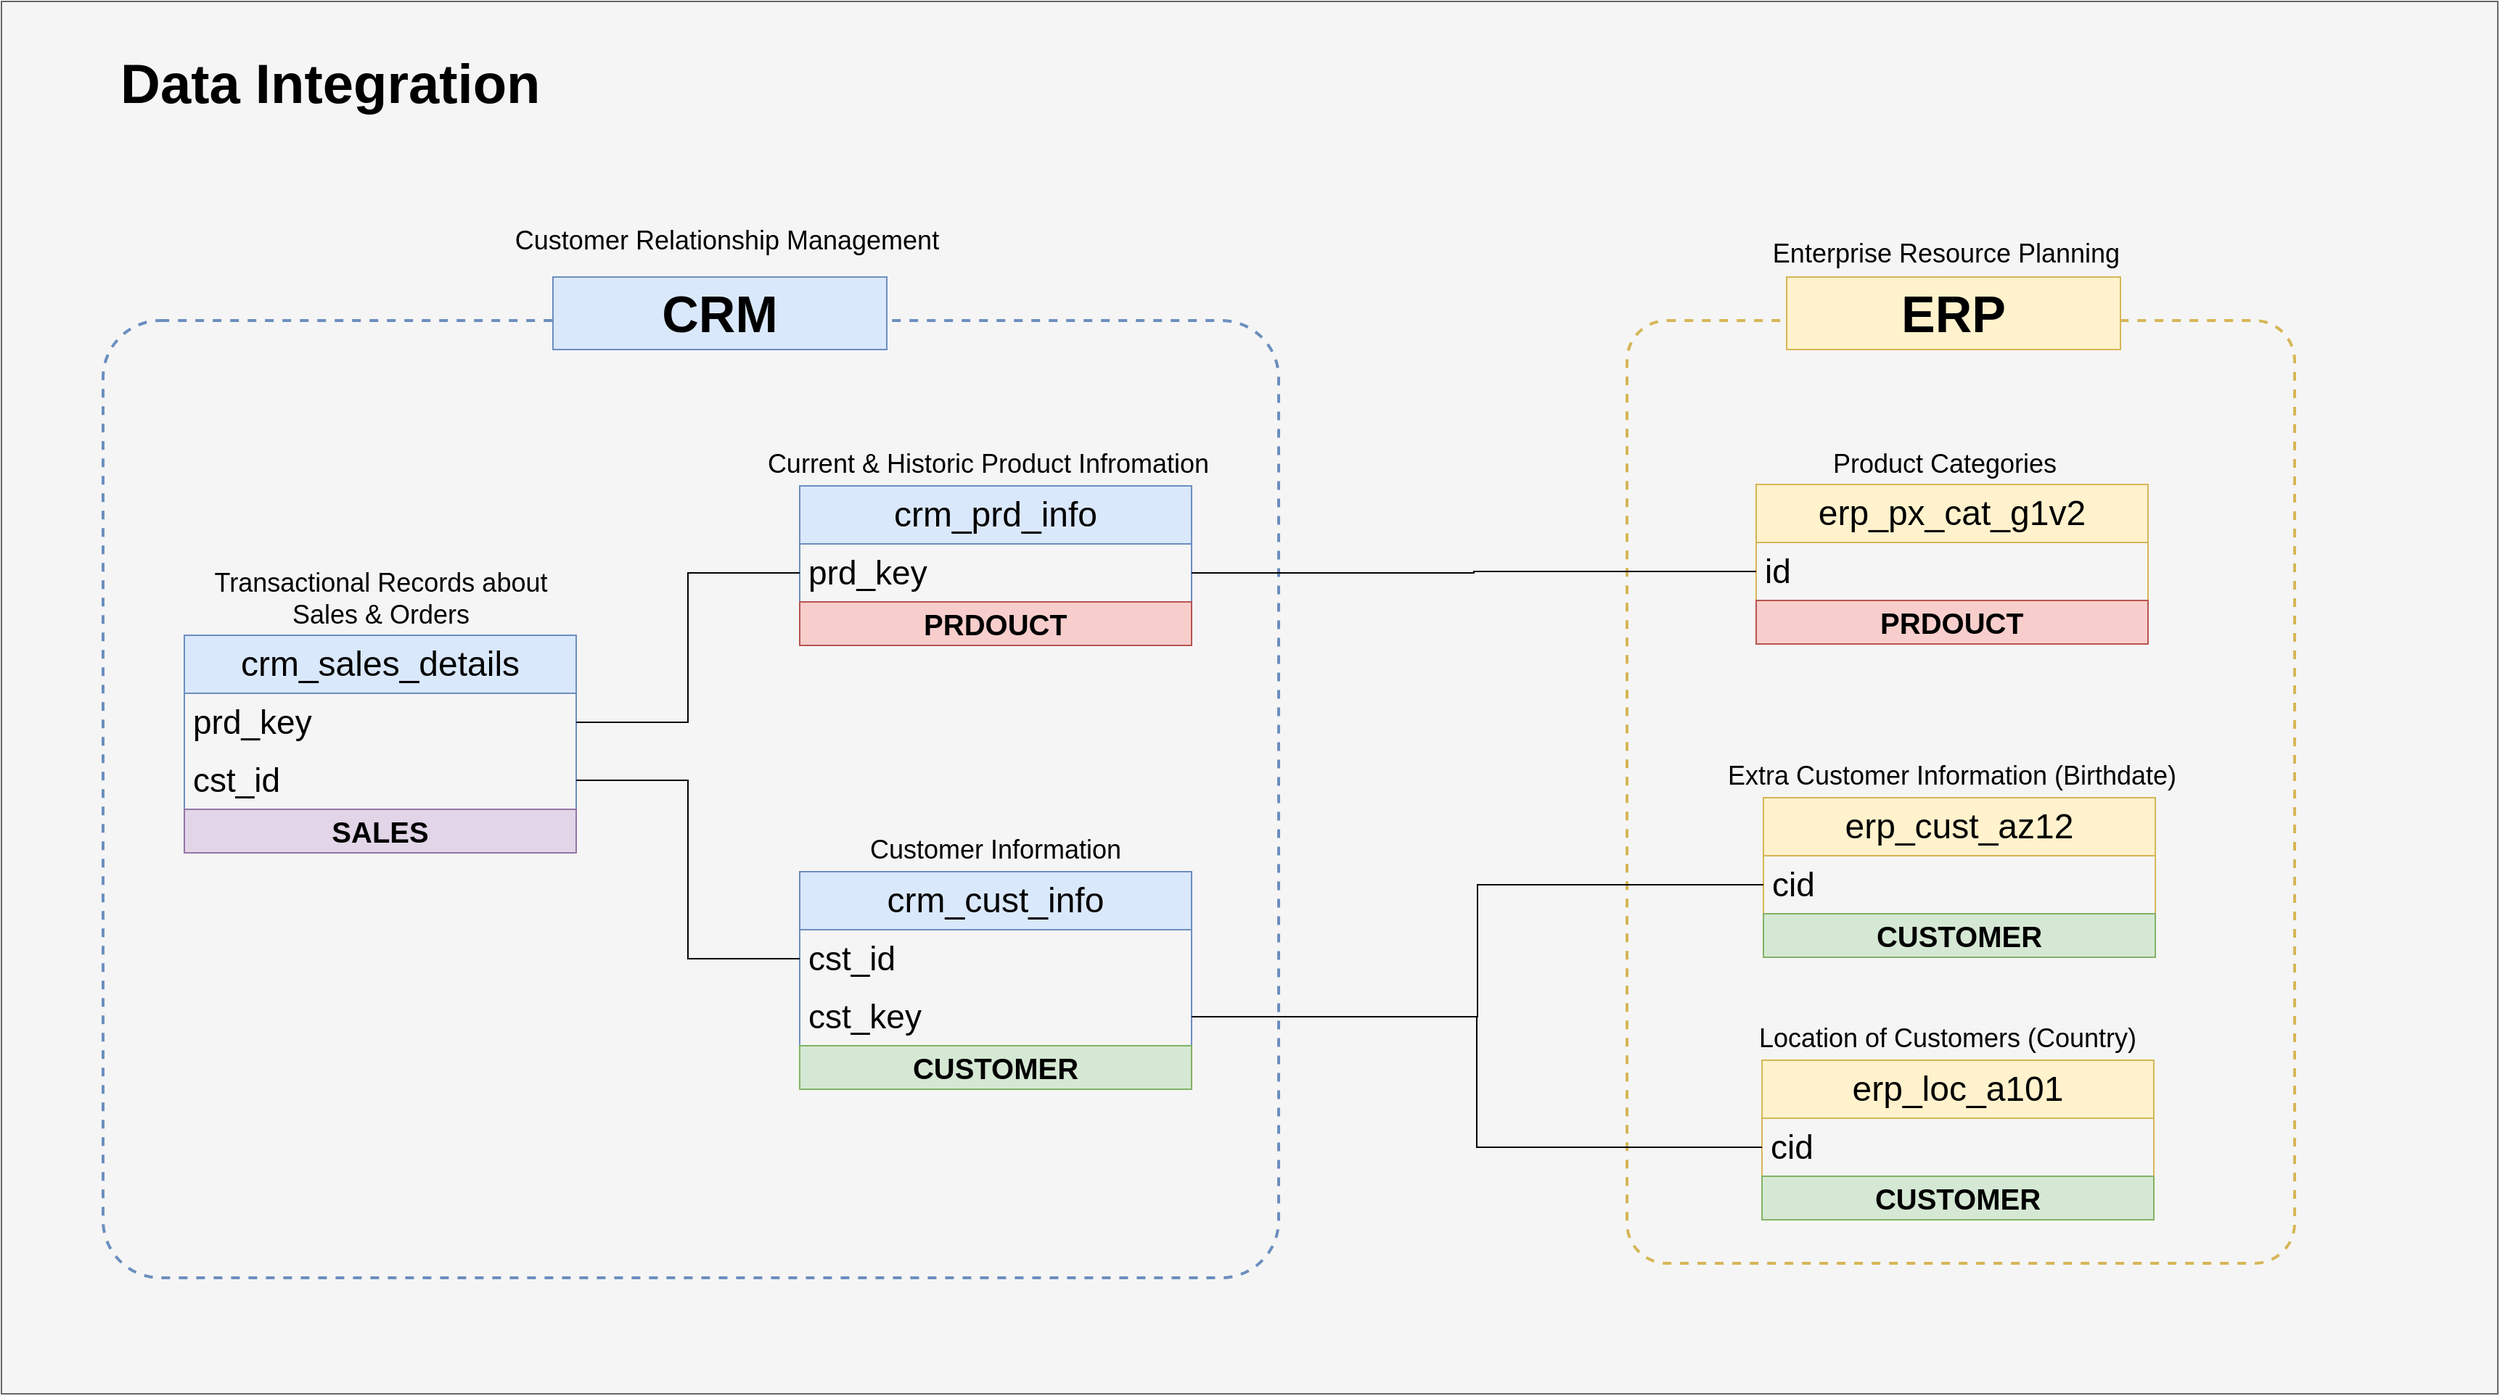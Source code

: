 <mxfile version="26.0.16">
  <diagram name="CRM &amp; ERP" id="hLIjLHAYCb3o381HsihC">
    <mxGraphModel dx="1989" dy="2276" grid="1" gridSize="10" guides="1" tooltips="1" connect="1" arrows="1" fold="1" page="1" pageScale="1" pageWidth="1920" pageHeight="1200" math="0" shadow="0">
      <root>
        <mxCell id="3UP7FawPSVQ9M-GqKKiO-0" />
        <mxCell id="3UP7FawPSVQ9M-GqKKiO-1" parent="3UP7FawPSVQ9M-GqKKiO-0" />
        <mxCell id="LuIoF1an2LmrLUUp3MMJ-0" value="" style="rounded=0;whiteSpace=wrap;html=1;fillColor=#f5f5f5;fontColor=#333333;strokeColor=#666666;" vertex="1" parent="3UP7FawPSVQ9M-GqKKiO-1">
          <mxGeometry x="90" y="-1130" width="1720" height="960" as="geometry" />
        </mxCell>
        <mxCell id="gd-LYYQTuDr1hK2L6fpe-44" value="" style="rounded=1;whiteSpace=wrap;html=1;arcSize=6;fillColor=none;dashed=1;strokeColor=#6c8ebf;strokeWidth=2;" parent="3UP7FawPSVQ9M-GqKKiO-1" vertex="1">
          <mxGeometry x="160" y="-910" width="810" height="660" as="geometry" />
        </mxCell>
        <mxCell id="gd-LYYQTuDr1hK2L6fpe-46" value="" style="rounded=1;whiteSpace=wrap;html=1;arcSize=6;fillColor=none;dashed=1;strokeColor=#d6b656;strokeWidth=2;" parent="3UP7FawPSVQ9M-GqKKiO-1" vertex="1">
          <mxGeometry x="1210" y="-910" width="460" height="650" as="geometry" />
        </mxCell>
        <mxCell id="3UP7FawPSVQ9M-GqKKiO-40" value="&lt;font style=&quot;&quot;&gt;&lt;b&gt;Data Integration&lt;/b&gt;&lt;br style=&quot;font-size: 38px;&quot;&gt;&lt;/font&gt;" style="text;html=1;strokeColor=none;fillColor=none;align=left;verticalAlign=middle;whiteSpace=wrap;rounded=1;fontSize=38;fontFamily=Helvetica;" parent="3UP7FawPSVQ9M-GqKKiO-1" vertex="1">
          <mxGeometry x="170" y="-1100" width="320" height="54" as="geometry" />
        </mxCell>
        <mxCell id="gd-LYYQTuDr1hK2L6fpe-4" value="crm_cust_info" style="swimlane;fontStyle=0;childLayout=stackLayout;horizontal=1;startSize=40;horizontalStack=0;resizeParent=1;resizeParentMax=0;resizeLast=0;collapsible=1;marginBottom=0;whiteSpace=wrap;html=1;rounded=0;fillColor=#dae8fc;strokeColor=#6c8ebf;fontSize=24;" parent="3UP7FawPSVQ9M-GqKKiO-1" vertex="1">
          <mxGeometry x="640" y="-530" width="270" height="150" as="geometry" />
        </mxCell>
        <mxCell id="gd-LYYQTuDr1hK2L6fpe-5" value="cst_id" style="text;strokeColor=none;fillColor=none;align=left;verticalAlign=middle;spacingLeft=4;spacingRight=4;overflow=hidden;points=[[0,0.5],[1,0.5]];portConstraint=eastwest;rotatable=0;whiteSpace=wrap;html=1;fontSize=23;" parent="gd-LYYQTuDr1hK2L6fpe-4" vertex="1">
          <mxGeometry y="40" width="270" height="40" as="geometry" />
        </mxCell>
        <mxCell id="gd-LYYQTuDr1hK2L6fpe-27" value="cst_key" style="text;strokeColor=none;fillColor=none;align=left;verticalAlign=middle;spacingLeft=4;spacingRight=4;overflow=hidden;points=[[0,0.5],[1,0.5]];portConstraint=eastwest;rotatable=0;whiteSpace=wrap;html=1;fontSize=23;" parent="gd-LYYQTuDr1hK2L6fpe-4" vertex="1">
          <mxGeometry y="80" width="270" height="40" as="geometry" />
        </mxCell>
        <mxCell id="bEobllu9cBh29OJUA82D-7" value="CUSTOMER" style="text;html=1;strokeColor=#82b366;fillColor=#d5e8d4;align=center;verticalAlign=middle;whiteSpace=wrap;overflow=hidden;fontSize=20;fontStyle=1" parent="gd-LYYQTuDr1hK2L6fpe-4" vertex="1">
          <mxGeometry y="120" width="270" height="30" as="geometry" />
        </mxCell>
        <mxCell id="gd-LYYQTuDr1hK2L6fpe-8" value="&lt;font style=&quot;font-size: 18px;&quot;&gt;Customer Information&lt;/font&gt;" style="text;html=1;strokeColor=none;fillColor=none;align=center;verticalAlign=middle;whiteSpace=wrap;rounded=0;fontSize=18;" parent="3UP7FawPSVQ9M-GqKKiO-1" vertex="1">
          <mxGeometry x="645" y="-560" width="260" height="30" as="geometry" />
        </mxCell>
        <mxCell id="gd-LYYQTuDr1hK2L6fpe-9" value="crm_prd_info" style="swimlane;fontStyle=0;childLayout=stackLayout;horizontal=1;startSize=40;horizontalStack=0;resizeParent=1;resizeParentMax=0;resizeLast=0;collapsible=1;marginBottom=0;whiteSpace=wrap;html=1;rounded=0;fillColor=#dae8fc;strokeColor=#6c8ebf;fontSize=24;" parent="3UP7FawPSVQ9M-GqKKiO-1" vertex="1">
          <mxGeometry x="640" y="-796" width="270" height="110" as="geometry" />
        </mxCell>
        <mxCell id="gd-LYYQTuDr1hK2L6fpe-10" value="prd_key" style="text;strokeColor=none;fillColor=none;align=left;verticalAlign=middle;spacingLeft=4;spacingRight=4;overflow=hidden;points=[[0,0.5],[1,0.5]];portConstraint=eastwest;rotatable=0;whiteSpace=wrap;html=1;fontSize=23;" parent="gd-LYYQTuDr1hK2L6fpe-9" vertex="1">
          <mxGeometry y="40" width="270" height="40" as="geometry" />
        </mxCell>
        <mxCell id="bEobllu9cBh29OJUA82D-4" value="PRDOUCT" style="text;html=1;strokeColor=#b85450;fillColor=#f8cecc;align=center;verticalAlign=middle;whiteSpace=wrap;overflow=hidden;fontSize=20;fontStyle=1" parent="gd-LYYQTuDr1hK2L6fpe-9" vertex="1">
          <mxGeometry y="80" width="270" height="30" as="geometry" />
        </mxCell>
        <mxCell id="gd-LYYQTuDr1hK2L6fpe-11" value="&lt;font style=&quot;font-size: 18px;&quot;&gt;Current &amp;amp; Historic Product Infromation&lt;/font&gt;" style="text;html=1;strokeColor=none;fillColor=none;align=center;verticalAlign=middle;whiteSpace=wrap;rounded=0;fontSize=18;" parent="3UP7FawPSVQ9M-GqKKiO-1" vertex="1">
          <mxGeometry x="590" y="-826" width="360" height="30" as="geometry" />
        </mxCell>
        <mxCell id="gd-LYYQTuDr1hK2L6fpe-15" value="crm_sales_details" style="swimlane;fontStyle=0;childLayout=stackLayout;horizontal=1;startSize=40;horizontalStack=0;resizeParent=1;resizeParentMax=0;resizeLast=0;collapsible=1;marginBottom=0;whiteSpace=wrap;html=1;rounded=0;fillColor=#dae8fc;strokeColor=#6c8ebf;fontSize=24;" parent="3UP7FawPSVQ9M-GqKKiO-1" vertex="1">
          <mxGeometry x="216" y="-693" width="270" height="150" as="geometry" />
        </mxCell>
        <mxCell id="gd-LYYQTuDr1hK2L6fpe-16" value="prd_key" style="text;strokeColor=none;fillColor=none;align=left;verticalAlign=middle;spacingLeft=4;spacingRight=4;overflow=hidden;points=[[0,0.5],[1,0.5]];portConstraint=eastwest;rotatable=0;whiteSpace=wrap;html=1;fontSize=23;" parent="gd-LYYQTuDr1hK2L6fpe-15" vertex="1">
          <mxGeometry y="40" width="270" height="40" as="geometry" />
        </mxCell>
        <mxCell id="gd-LYYQTuDr1hK2L6fpe-20" value="cst_id" style="text;strokeColor=none;fillColor=none;align=left;verticalAlign=middle;spacingLeft=4;spacingRight=4;overflow=hidden;points=[[0,0.5],[1,0.5]];portConstraint=eastwest;rotatable=0;whiteSpace=wrap;html=1;fontSize=23;" parent="gd-LYYQTuDr1hK2L6fpe-15" vertex="1">
          <mxGeometry y="80" width="270" height="40" as="geometry" />
        </mxCell>
        <mxCell id="bEobllu9cBh29OJUA82D-11" value="SALES" style="text;html=1;strokeColor=#9673a6;fillColor=#e1d5e7;align=center;verticalAlign=middle;whiteSpace=wrap;overflow=hidden;fontSize=20;fontStyle=1" parent="gd-LYYQTuDr1hK2L6fpe-15" vertex="1">
          <mxGeometry y="120" width="270" height="30" as="geometry" />
        </mxCell>
        <mxCell id="gd-LYYQTuDr1hK2L6fpe-17" value="&lt;font style=&quot;font-size: 18px;&quot;&gt;Transactional Records about Sales &amp;amp; Orders&lt;/font&gt;" style="text;html=1;strokeColor=none;fillColor=none;align=center;verticalAlign=middle;whiteSpace=wrap;rounded=0;fontSize=18;" parent="3UP7FawPSVQ9M-GqKKiO-1" vertex="1">
          <mxGeometry x="218.5" y="-733" width="265" height="30" as="geometry" />
        </mxCell>
        <mxCell id="gd-LYYQTuDr1hK2L6fpe-22" style="edgeStyle=orthogonalEdgeStyle;rounded=0;orthogonalLoop=1;jettySize=auto;html=1;entryX=0;entryY=0.5;entryDx=0;entryDy=0;endArrow=none;endFill=0;" parent="3UP7FawPSVQ9M-GqKKiO-1" source="gd-LYYQTuDr1hK2L6fpe-20" target="gd-LYYQTuDr1hK2L6fpe-5" edge="1">
          <mxGeometry relative="1" as="geometry" />
        </mxCell>
        <mxCell id="gd-LYYQTuDr1hK2L6fpe-23" style="edgeStyle=orthogonalEdgeStyle;rounded=0;orthogonalLoop=1;jettySize=auto;html=1;entryX=0;entryY=0.5;entryDx=0;entryDy=0;endArrow=none;endFill=0;" parent="3UP7FawPSVQ9M-GqKKiO-1" source="gd-LYYQTuDr1hK2L6fpe-16" target="gd-LYYQTuDr1hK2L6fpe-10" edge="1">
          <mxGeometry relative="1" as="geometry">
            <mxPoint x="530" y="-660" as="sourcePoint" />
          </mxGeometry>
        </mxCell>
        <mxCell id="gd-LYYQTuDr1hK2L6fpe-24" value="erp_cust_az12" style="swimlane;fontStyle=0;childLayout=stackLayout;horizontal=1;startSize=40;horizontalStack=0;resizeParent=1;resizeParentMax=0;resizeLast=0;collapsible=1;marginBottom=0;whiteSpace=wrap;html=1;rounded=0;fillColor=#fff2cc;strokeColor=#d6b656;fontSize=24;" parent="3UP7FawPSVQ9M-GqKKiO-1" vertex="1">
          <mxGeometry x="1304" y="-581" width="270" height="110" as="geometry" />
        </mxCell>
        <mxCell id="gd-LYYQTuDr1hK2L6fpe-25" value="cid" style="text;strokeColor=none;fillColor=none;align=left;verticalAlign=middle;spacingLeft=4;spacingRight=4;overflow=hidden;points=[[0,0.5],[1,0.5]];portConstraint=eastwest;rotatable=0;whiteSpace=wrap;html=1;fontSize=23;rounded=0;" parent="gd-LYYQTuDr1hK2L6fpe-24" vertex="1">
          <mxGeometry y="40" width="270" height="40" as="geometry" />
        </mxCell>
        <mxCell id="bEobllu9cBh29OJUA82D-9" value="CUSTOMER" style="text;html=1;strokeColor=#82b366;fillColor=#d5e8d4;align=center;verticalAlign=middle;whiteSpace=wrap;overflow=hidden;fontSize=20;fontStyle=1" parent="gd-LYYQTuDr1hK2L6fpe-24" vertex="1">
          <mxGeometry y="80" width="270" height="30" as="geometry" />
        </mxCell>
        <mxCell id="gd-LYYQTuDr1hK2L6fpe-26" value="&lt;font style=&quot;font-size: 18px;&quot;&gt;Extra Customer Information (Birthdate)&lt;/font&gt;" style="text;html=1;strokeColor=none;fillColor=none;align=center;verticalAlign=middle;whiteSpace=wrap;rounded=0;fontSize=18;" parent="3UP7FawPSVQ9M-GqKKiO-1" vertex="1">
          <mxGeometry x="1254" y="-611" width="360" height="30" as="geometry" />
        </mxCell>
        <mxCell id="gd-LYYQTuDr1hK2L6fpe-35" value="erp_loc_a101" style="swimlane;fontStyle=0;childLayout=stackLayout;horizontal=1;startSize=40;horizontalStack=0;resizeParent=1;resizeParentMax=0;resizeLast=0;collapsible=1;marginBottom=0;whiteSpace=wrap;html=1;rounded=0;fillColor=#fff2cc;strokeColor=#d6b656;fontSize=24;" parent="3UP7FawPSVQ9M-GqKKiO-1" vertex="1">
          <mxGeometry x="1303" y="-400" width="270" height="110" as="geometry" />
        </mxCell>
        <mxCell id="gd-LYYQTuDr1hK2L6fpe-36" value="cid" style="text;strokeColor=none;fillColor=none;align=left;verticalAlign=middle;spacingLeft=4;spacingRight=4;overflow=hidden;points=[[0,0.5],[1,0.5]];portConstraint=eastwest;rotatable=0;whiteSpace=wrap;html=1;fontSize=23;" parent="gd-LYYQTuDr1hK2L6fpe-35" vertex="1">
          <mxGeometry y="40" width="270" height="40" as="geometry" />
        </mxCell>
        <mxCell id="bEobllu9cBh29OJUA82D-10" value="CUSTOMER" style="text;html=1;strokeColor=#82b366;fillColor=#d5e8d4;align=center;verticalAlign=middle;whiteSpace=wrap;overflow=hidden;fontSize=20;fontStyle=1" parent="gd-LYYQTuDr1hK2L6fpe-35" vertex="1">
          <mxGeometry y="80" width="270" height="30" as="geometry" />
        </mxCell>
        <mxCell id="gd-LYYQTuDr1hK2L6fpe-37" value="&lt;font style=&quot;font-size: 18px;&quot;&gt;Location of Customers (Country)&lt;/font&gt;" style="text;html=1;strokeColor=none;fillColor=none;align=center;verticalAlign=middle;whiteSpace=wrap;rounded=0;fontSize=18;" parent="3UP7FawPSVQ9M-GqKKiO-1" vertex="1">
          <mxGeometry x="1251" y="-430" width="360" height="30" as="geometry" />
        </mxCell>
        <mxCell id="gd-LYYQTuDr1hK2L6fpe-40" value="erp_px_cat_g1v2" style="swimlane;fontStyle=0;childLayout=stackLayout;horizontal=1;startSize=40;horizontalStack=0;resizeParent=1;resizeParentMax=0;resizeLast=0;collapsible=1;marginBottom=0;whiteSpace=wrap;html=1;rounded=0;fillColor=#fff2cc;strokeColor=#d6b656;fontSize=24;" parent="3UP7FawPSVQ9M-GqKKiO-1" vertex="1">
          <mxGeometry x="1299" y="-797" width="270" height="110" as="geometry" />
        </mxCell>
        <mxCell id="gd-LYYQTuDr1hK2L6fpe-41" value="id" style="text;strokeColor=none;fillColor=none;align=left;verticalAlign=middle;spacingLeft=4;spacingRight=4;overflow=hidden;points=[[0,0.5],[1,0.5]];portConstraint=eastwest;rotatable=0;whiteSpace=wrap;html=1;fontSize=23;rounded=0;" parent="gd-LYYQTuDr1hK2L6fpe-40" vertex="1">
          <mxGeometry y="40" width="270" height="40" as="geometry" />
        </mxCell>
        <mxCell id="bEobllu9cBh29OJUA82D-6" value="PRDOUCT" style="text;html=1;strokeColor=#b85450;fillColor=#f8cecc;align=center;verticalAlign=middle;whiteSpace=wrap;overflow=hidden;fontSize=20;fontStyle=1" parent="gd-LYYQTuDr1hK2L6fpe-40" vertex="1">
          <mxGeometry y="80" width="270" height="30" as="geometry" />
        </mxCell>
        <mxCell id="gd-LYYQTuDr1hK2L6fpe-42" value="&lt;font style=&quot;font-size: 18px;&quot;&gt;Product Categories&lt;/font&gt;" style="text;html=1;strokeColor=none;fillColor=none;align=center;verticalAlign=middle;whiteSpace=wrap;rounded=0;fontSize=18;" parent="3UP7FawPSVQ9M-GqKKiO-1" vertex="1">
          <mxGeometry x="1249" y="-826" width="360" height="30" as="geometry" />
        </mxCell>
        <mxCell id="gd-LYYQTuDr1hK2L6fpe-43" style="edgeStyle=orthogonalEdgeStyle;rounded=0;orthogonalLoop=1;jettySize=auto;html=1;entryX=1;entryY=0.5;entryDx=0;entryDy=0;endArrow=none;endFill=0;" parent="3UP7FawPSVQ9M-GqKKiO-1" source="gd-LYYQTuDr1hK2L6fpe-41" target="gd-LYYQTuDr1hK2L6fpe-10" edge="1">
          <mxGeometry relative="1" as="geometry" />
        </mxCell>
        <mxCell id="gd-LYYQTuDr1hK2L6fpe-45" value="&lt;font style=&quot;font-size: 35px;&quot;&gt;&lt;b&gt;CRM&lt;/b&gt;&lt;/font&gt;" style="rounded=0;whiteSpace=wrap;html=1;fillColor=#dae8fc;strokeColor=#6c8ebf;" parent="3UP7FawPSVQ9M-GqKKiO-1" vertex="1">
          <mxGeometry x="470" y="-940" width="230" height="50" as="geometry" />
        </mxCell>
        <mxCell id="gd-LYYQTuDr1hK2L6fpe-47" value="&lt;font style=&quot;font-size: 35px;&quot;&gt;&lt;b&gt;ERP&lt;/b&gt;&lt;/font&gt;" style="rounded=0;whiteSpace=wrap;html=1;fillColor=#fff2cc;strokeColor=#d6b656;" parent="3UP7FawPSVQ9M-GqKKiO-1" vertex="1">
          <mxGeometry x="1320" y="-940" width="230" height="50" as="geometry" />
        </mxCell>
        <mxCell id="gd-LYYQTuDr1hK2L6fpe-48" style="edgeStyle=orthogonalEdgeStyle;rounded=0;orthogonalLoop=1;jettySize=auto;html=1;entryX=1;entryY=0.5;entryDx=0;entryDy=0;endArrow=none;endFill=0;" parent="3UP7FawPSVQ9M-GqKKiO-1" source="gd-LYYQTuDr1hK2L6fpe-36" target="gd-LYYQTuDr1hK2L6fpe-27" edge="1">
          <mxGeometry relative="1" as="geometry" />
        </mxCell>
        <mxCell id="gd-LYYQTuDr1hK2L6fpe-49" style="edgeStyle=orthogonalEdgeStyle;rounded=0;orthogonalLoop=1;jettySize=auto;html=1;entryX=1;entryY=0.5;entryDx=0;entryDy=0;endArrow=none;endFill=0;" parent="3UP7FawPSVQ9M-GqKKiO-1" source="gd-LYYQTuDr1hK2L6fpe-25" target="gd-LYYQTuDr1hK2L6fpe-27" edge="1">
          <mxGeometry relative="1" as="geometry" />
        </mxCell>
        <mxCell id="ewpIsNDN0GunfStNLF3E-1" value="&lt;font style=&quot;font-size: 18px;&quot;&gt;Customer Relationship Management&lt;/font&gt;" style="text;html=1;strokeColor=none;fillColor=none;align=center;verticalAlign=middle;whiteSpace=wrap;rounded=0;fontSize=18;" parent="3UP7FawPSVQ9M-GqKKiO-1" vertex="1">
          <mxGeometry x="410" y="-980" width="360" height="30" as="geometry" />
        </mxCell>
        <mxCell id="ewpIsNDN0GunfStNLF3E-2" value="&lt;font style=&quot;font-size: 18px;&quot;&gt;Enterprise Resource Planning&lt;/font&gt;" style="text;html=1;strokeColor=none;fillColor=none;align=center;verticalAlign=middle;whiteSpace=wrap;rounded=0;fontSize=18;" parent="3UP7FawPSVQ9M-GqKKiO-1" vertex="1">
          <mxGeometry x="1250" y="-971" width="360" height="30" as="geometry" />
        </mxCell>
      </root>
    </mxGraphModel>
  </diagram>
</mxfile>
